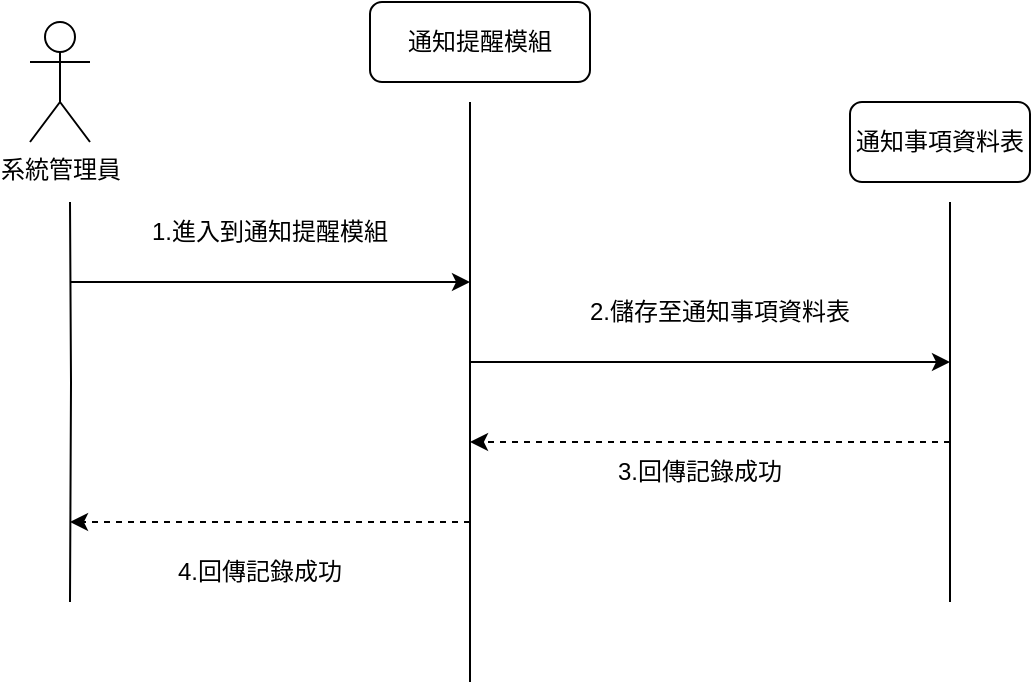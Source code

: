 <mxfile version="20.0.4" type="github" pages="5">
  <diagram id="kgpKYQtTHZ0yAKxKKP6v" name="Page-1">
    <mxGraphModel dx="244" dy="682" grid="1" gridSize="10" guides="1" tooltips="1" connect="1" arrows="1" fold="1" page="1" pageScale="1" pageWidth="850" pageHeight="1100" math="0" shadow="0">
      <root>
        <mxCell id="0" />
        <mxCell id="1" parent="0" />
        <mxCell id="VFp1g95IWsrFquDZL6Sb-7" value="" style="endArrow=none;html=1;rounded=0;" edge="1" parent="1">
          <mxGeometry width="50" height="50" relative="1" as="geometry">
            <mxPoint x="80" y="440" as="sourcePoint" />
            <mxPoint x="80" y="240" as="targetPoint" />
            <Array as="points">
              <mxPoint x="80.5" y="330" />
            </Array>
          </mxGeometry>
        </mxCell>
        <mxCell id="VFp1g95IWsrFquDZL6Sb-11" value="" style="endArrow=none;html=1;rounded=0;" edge="1" parent="1">
          <mxGeometry width="50" height="50" relative="1" as="geometry">
            <mxPoint x="280" y="480" as="sourcePoint" />
            <mxPoint x="280" y="190" as="targetPoint" />
            <Array as="points">
              <mxPoint x="280" y="350" />
            </Array>
          </mxGeometry>
        </mxCell>
        <mxCell id="VFp1g95IWsrFquDZL6Sb-16" value="系統管理員" style="shape=umlActor;verticalLabelPosition=bottom;verticalAlign=top;html=1;outlineConnect=0;" vertex="1" parent="1">
          <mxGeometry x="60" y="150" width="30" height="60" as="geometry" />
        </mxCell>
        <mxCell id="VFp1g95IWsrFquDZL6Sb-17" value="通知提醒模組" style="rounded=1;whiteSpace=wrap;html=1;" vertex="1" parent="1">
          <mxGeometry x="230" y="140" width="110" height="40" as="geometry" />
        </mxCell>
        <mxCell id="VFp1g95IWsrFquDZL6Sb-19" value="" style="endArrow=none;html=1;rounded=0;" edge="1" parent="1">
          <mxGeometry width="50" height="50" relative="1" as="geometry">
            <mxPoint x="520" y="440" as="sourcePoint" />
            <mxPoint x="520" y="240" as="targetPoint" />
          </mxGeometry>
        </mxCell>
        <mxCell id="VFp1g95IWsrFquDZL6Sb-29" value="通知事項資料表" style="rounded=1;whiteSpace=wrap;html=1;" vertex="1" parent="1">
          <mxGeometry x="470" y="190" width="90" height="40" as="geometry" />
        </mxCell>
        <mxCell id="VFp1g95IWsrFquDZL6Sb-30" value="" style="endArrow=classic;html=1;rounded=0;" edge="1" parent="1">
          <mxGeometry width="50" height="50" relative="1" as="geometry">
            <mxPoint x="80" y="280" as="sourcePoint" />
            <mxPoint x="280" y="280" as="targetPoint" />
          </mxGeometry>
        </mxCell>
        <mxCell id="VFp1g95IWsrFquDZL6Sb-31" value="" style="endArrow=classic;html=1;rounded=0;" edge="1" parent="1">
          <mxGeometry width="50" height="50" relative="1" as="geometry">
            <mxPoint x="280" y="320" as="sourcePoint" />
            <mxPoint x="520" y="320" as="targetPoint" />
          </mxGeometry>
        </mxCell>
        <mxCell id="VFp1g95IWsrFquDZL6Sb-32" value="" style="endArrow=classic;html=1;rounded=0;dashed=1;" edge="1" parent="1">
          <mxGeometry width="50" height="50" relative="1" as="geometry">
            <mxPoint x="520" y="360" as="sourcePoint" />
            <mxPoint x="280" y="360" as="targetPoint" />
          </mxGeometry>
        </mxCell>
        <mxCell id="VFp1g95IWsrFquDZL6Sb-33" value="" style="endArrow=classic;html=1;rounded=0;dashed=1;" edge="1" parent="1">
          <mxGeometry width="50" height="50" relative="1" as="geometry">
            <mxPoint x="280" y="400" as="sourcePoint" />
            <mxPoint x="80" y="400" as="targetPoint" />
          </mxGeometry>
        </mxCell>
        <mxCell id="VFp1g95IWsrFquDZL6Sb-34" value="1.進入到通知提醒模組" style="text;html=1;strokeColor=none;fillColor=none;align=center;verticalAlign=middle;whiteSpace=wrap;rounded=0;" vertex="1" parent="1">
          <mxGeometry x="120" y="240" width="120" height="30" as="geometry" />
        </mxCell>
        <mxCell id="VFp1g95IWsrFquDZL6Sb-35" value="2.儲存至通知事項資料表" style="text;html=1;strokeColor=none;fillColor=none;align=center;verticalAlign=middle;whiteSpace=wrap;rounded=0;" vertex="1" parent="1">
          <mxGeometry x="330" y="280" width="150" height="30" as="geometry" />
        </mxCell>
        <mxCell id="VFp1g95IWsrFquDZL6Sb-36" value="3.回傳記錄成功" style="text;html=1;strokeColor=none;fillColor=none;align=center;verticalAlign=middle;whiteSpace=wrap;rounded=0;" vertex="1" parent="1">
          <mxGeometry x="320" y="360" width="150" height="30" as="geometry" />
        </mxCell>
        <mxCell id="VFp1g95IWsrFquDZL6Sb-37" value="4.回傳記錄成功" style="text;html=1;strokeColor=none;fillColor=none;align=center;verticalAlign=middle;whiteSpace=wrap;rounded=0;" vertex="1" parent="1">
          <mxGeometry x="100" y="410" width="150" height="30" as="geometry" />
        </mxCell>
      </root>
    </mxGraphModel>
  </diagram>
  <diagram id="jjCCFCKRjTG3lVkjQCB6" name="Page-2">
    <mxGraphModel dx="220" dy="614" grid="1" gridSize="10" guides="1" tooltips="1" connect="1" arrows="1" fold="1" page="1" pageScale="1" pageWidth="827" pageHeight="1169" math="0" shadow="0">
      <root>
        <mxCell id="0" />
        <mxCell id="1" parent="0" />
        <mxCell id="RFW5p7QgDTBpAI8c5XWY-1" value="系統管理者" style="shape=umlActor;verticalLabelPosition=bottom;verticalAlign=top;html=1;outlineConnect=0;" vertex="1" parent="1">
          <mxGeometry x="140" y="70" width="30" height="60" as="geometry" />
        </mxCell>
        <mxCell id="RFW5p7QgDTBpAI8c5XWY-3" value="" style="endArrow=none;html=1;rounded=0;" edge="1" parent="1">
          <mxGeometry width="50" height="50" relative="1" as="geometry">
            <mxPoint x="160" y="440" as="sourcePoint" />
            <mxPoint x="160" y="160" as="targetPoint" />
          </mxGeometry>
        </mxCell>
        <mxCell id="RFW5p7QgDTBpAI8c5XWY-4" value="" style="endArrow=none;html=1;rounded=0;" edge="1" parent="1" target="RFW5p7QgDTBpAI8c5XWY-5">
          <mxGeometry width="50" height="50" relative="1" as="geometry">
            <mxPoint x="360" y="440" as="sourcePoint" />
            <mxPoint x="360" y="160" as="targetPoint" />
          </mxGeometry>
        </mxCell>
        <mxCell id="RFW5p7QgDTBpAI8c5XWY-5" value="通知事項資料表" style="rounded=1;whiteSpace=wrap;html=1;" vertex="1" parent="1">
          <mxGeometry x="300" y="90" width="120" height="60" as="geometry" />
        </mxCell>
        <mxCell id="RFW5p7QgDTBpAI8c5XWY-7" value="" style="endArrow=classic;html=1;rounded=0;" edge="1" parent="1">
          <mxGeometry width="50" height="50" relative="1" as="geometry">
            <mxPoint x="160" y="240" as="sourcePoint" />
            <mxPoint x="360" y="240" as="targetPoint" />
          </mxGeometry>
        </mxCell>
        <mxCell id="RFW5p7QgDTBpAI8c5XWY-8" value="" style="endArrow=classic;html=1;rounded=0;dashed=1;" edge="1" parent="1">
          <mxGeometry width="50" height="50" relative="1" as="geometry">
            <mxPoint x="360" y="360" as="sourcePoint" />
            <mxPoint x="160" y="360" as="targetPoint" />
          </mxGeometry>
        </mxCell>
        <mxCell id="RFW5p7QgDTBpAI8c5XWY-9" value="1.新增記錄至通知事項資料表" style="text;html=1;strokeColor=none;fillColor=none;align=center;verticalAlign=middle;whiteSpace=wrap;rounded=0;" vertex="1" parent="1">
          <mxGeometry x="180" y="190" width="160" height="30" as="geometry" />
        </mxCell>
        <mxCell id="RFW5p7QgDTBpAI8c5XWY-10" value="2.回傳記錄成功" style="text;html=1;strokeColor=none;fillColor=none;align=center;verticalAlign=middle;whiteSpace=wrap;rounded=0;" vertex="1" parent="1">
          <mxGeometry x="180" y="360" width="160" height="30" as="geometry" />
        </mxCell>
      </root>
    </mxGraphModel>
  </diagram>
  <diagram id="Z5D0dU-P582v8_k8Zbwn" name="Page-3">
    <mxGraphModel dx="244" dy="682" grid="1" gridSize="10" guides="1" tooltips="1" connect="1" arrows="1" fold="1" page="1" pageScale="1" pageWidth="827" pageHeight="1169" math="0" shadow="0">
      <root>
        <mxCell id="0" />
        <mxCell id="1" parent="0" />
        <mxCell id="qDALRveJ67quMBf9TSpX-1" value="" style="ellipse;whiteSpace=wrap;html=1;aspect=fixed;strokeColor=#000000;fillColor=#000000;" vertex="1" parent="1">
          <mxGeometry x="210" y="70" width="60" height="60" as="geometry" />
        </mxCell>
        <mxCell id="qDALRveJ67quMBf9TSpX-2" value="" style="endArrow=classic;html=1;rounded=0;exitX=0.5;exitY=1;exitDx=0;exitDy=0;" edge="1" parent="1" source="qDALRveJ67quMBf9TSpX-1" target="qDALRveJ67quMBf9TSpX-3">
          <mxGeometry width="50" height="50" relative="1" as="geometry">
            <mxPoint x="210" y="170" as="sourcePoint" />
            <mxPoint x="240" y="200" as="targetPoint" />
          </mxGeometry>
        </mxCell>
        <mxCell id="qDALRveJ67quMBf9TSpX-3" value="點選寄送通知" style="rounded=1;whiteSpace=wrap;html=1;" vertex="1" parent="1">
          <mxGeometry x="180" y="160" width="120" height="40" as="geometry" />
        </mxCell>
        <mxCell id="qDALRveJ67quMBf9TSpX-4" value="寄送通知失敗" style="rounded=1;whiteSpace=wrap;html=1;" vertex="1" parent="1">
          <mxGeometry x="280" y="320" width="120" height="40" as="geometry" />
        </mxCell>
        <mxCell id="qDALRveJ67quMBf9TSpX-9" style="edgeStyle=orthogonalEdgeStyle;rounded=0;orthogonalLoop=1;jettySize=auto;html=1;exitX=0;exitY=0.5;exitDx=0;exitDy=0;entryX=0.5;entryY=0;entryDx=0;entryDy=0;" edge="1" parent="1" source="qDALRveJ67quMBf9TSpX-5" target="qDALRveJ67quMBf9TSpX-7">
          <mxGeometry relative="1" as="geometry" />
        </mxCell>
        <mxCell id="qDALRveJ67quMBf9TSpX-10" style="edgeStyle=orthogonalEdgeStyle;rounded=0;orthogonalLoop=1;jettySize=auto;html=1;" edge="1" parent="1" source="qDALRveJ67quMBf9TSpX-5" target="qDALRveJ67quMBf9TSpX-4">
          <mxGeometry relative="1" as="geometry" />
        </mxCell>
        <mxCell id="qDALRveJ67quMBf9TSpX-5" value="" style="rhombus;whiteSpace=wrap;html=1;strokeColor=#000000;fillColor=#000000;" vertex="1" parent="1">
          <mxGeometry x="210" y="240" width="60" height="70" as="geometry" />
        </mxCell>
        <mxCell id="qDALRveJ67quMBf9TSpX-6" value="" style="endArrow=classic;html=1;rounded=0;exitX=0.5;exitY=1;exitDx=0;exitDy=0;entryX=0.5;entryY=0;entryDx=0;entryDy=0;" edge="1" parent="1" source="qDALRveJ67quMBf9TSpX-3" target="qDALRveJ67quMBf9TSpX-5">
          <mxGeometry width="50" height="50" relative="1" as="geometry">
            <mxPoint x="190" y="330" as="sourcePoint" />
            <mxPoint x="240" y="230" as="targetPoint" />
          </mxGeometry>
        </mxCell>
        <mxCell id="qDALRveJ67quMBf9TSpX-7" value="寄送通知成功" style="rounded=1;whiteSpace=wrap;html=1;" vertex="1" parent="1">
          <mxGeometry x="80" y="320" width="120" height="40" as="geometry" />
        </mxCell>
        <mxCell id="qDALRveJ67quMBf9TSpX-11" value="" style="endArrow=classic;html=1;rounded=0;exitX=0.5;exitY=1;exitDx=0;exitDy=0;" edge="1" parent="1" source="qDALRveJ67quMBf9TSpX-7">
          <mxGeometry width="50" height="50" relative="1" as="geometry">
            <mxPoint x="160" y="410" as="sourcePoint" />
            <mxPoint x="140" y="400" as="targetPoint" />
          </mxGeometry>
        </mxCell>
        <mxCell id="qDALRveJ67quMBf9TSpX-16" style="edgeStyle=orthogonalEdgeStyle;rounded=0;orthogonalLoop=1;jettySize=auto;html=1;entryX=0;entryY=0.5;entryDx=0;entryDy=0;" edge="1" parent="1" source="qDALRveJ67quMBf9TSpX-12" target="qDALRveJ67quMBf9TSpX-15">
          <mxGeometry relative="1" as="geometry" />
        </mxCell>
        <mxCell id="qDALRveJ67quMBf9TSpX-12" value="通知狀態顯示已寄送" style="rounded=1;whiteSpace=wrap;html=1;" vertex="1" parent="1">
          <mxGeometry x="80" y="400" width="120" height="40" as="geometry" />
        </mxCell>
        <mxCell id="qDALRveJ67quMBf9TSpX-17" style="edgeStyle=orthogonalEdgeStyle;rounded=0;orthogonalLoop=1;jettySize=auto;html=1;exitX=0.5;exitY=1;exitDx=0;exitDy=0;entryX=1;entryY=0.5;entryDx=0;entryDy=0;" edge="1" parent="1" source="qDALRveJ67quMBf9TSpX-13" target="qDALRveJ67quMBf9TSpX-15">
          <mxGeometry relative="1" as="geometry" />
        </mxCell>
        <mxCell id="qDALRveJ67quMBf9TSpX-13" value="通知狀態顯示未寄送" style="rounded=1;whiteSpace=wrap;html=1;" vertex="1" parent="1">
          <mxGeometry x="280" y="400" width="120" height="40" as="geometry" />
        </mxCell>
        <mxCell id="qDALRveJ67quMBf9TSpX-14" value="" style="endArrow=classic;html=1;rounded=0;exitX=0.5;exitY=1;exitDx=0;exitDy=0;entryX=0.5;entryY=0;entryDx=0;entryDy=0;" edge="1" parent="1" source="qDALRveJ67quMBf9TSpX-4" target="qDALRveJ67quMBf9TSpX-13">
          <mxGeometry width="50" height="50" relative="1" as="geometry">
            <mxPoint x="210" y="450" as="sourcePoint" />
            <mxPoint x="260" y="400" as="targetPoint" />
          </mxGeometry>
        </mxCell>
        <mxCell id="qDALRveJ67quMBf9TSpX-19" style="edgeStyle=orthogonalEdgeStyle;rounded=0;orthogonalLoop=1;jettySize=auto;html=1;entryX=0.5;entryY=0;entryDx=0;entryDy=0;" edge="1" parent="1" source="qDALRveJ67quMBf9TSpX-15" target="qDALRveJ67quMBf9TSpX-18">
          <mxGeometry relative="1" as="geometry" />
        </mxCell>
        <mxCell id="qDALRveJ67quMBf9TSpX-15" value="輸出通知事項頁面" style="rounded=1;whiteSpace=wrap;html=1;" vertex="1" parent="1">
          <mxGeometry x="190" y="480" width="100" height="40" as="geometry" />
        </mxCell>
        <mxCell id="qDALRveJ67quMBf9TSpX-18" value="" style="ellipse;shape=doubleEllipse;whiteSpace=wrap;html=1;aspect=fixed;strokeColor=#FFFFFF;fillColor=#000000;" vertex="1" parent="1">
          <mxGeometry x="215" y="570" width="50" height="50" as="geometry" />
        </mxCell>
        <mxCell id="qDALRveJ67quMBf9TSpX-20" value="確認" style="text;html=1;strokeColor=none;fillColor=none;align=center;verticalAlign=middle;whiteSpace=wrap;rounded=0;" vertex="1" parent="1">
          <mxGeometry x="140" y="290" width="60" height="30" as="geometry" />
        </mxCell>
        <mxCell id="qDALRveJ67quMBf9TSpX-21" value="取消" style="text;html=1;strokeColor=none;fillColor=none;align=center;verticalAlign=middle;whiteSpace=wrap;rounded=0;" vertex="1" parent="1">
          <mxGeometry x="280" y="290" width="60" height="30" as="geometry" />
        </mxCell>
      </root>
    </mxGraphModel>
  </diagram>
  <diagram id="53hPO4LdB1ifInNL-Aj1" name="Page-4">
    <mxGraphModel dx="946" dy="614" grid="1" gridSize="10" guides="1" tooltips="1" connect="1" arrows="1" fold="1" page="1" pageScale="1" pageWidth="827" pageHeight="1169" math="0" shadow="0">
      <root>
        <mxCell id="0" />
        <mxCell id="1" parent="0" />
        <mxCell id="A-eu4oEmn15ihSUFSYDH-3" value="" style="edgeStyle=orthogonalEdgeStyle;rounded=0;orthogonalLoop=1;jettySize=auto;html=1;" edge="1" parent="1" source="6IHXYQytZDnsvrviT9Fi-1" target="6IHXYQytZDnsvrviT9Fi-3">
          <mxGeometry relative="1" as="geometry" />
        </mxCell>
        <mxCell id="6IHXYQytZDnsvrviT9Fi-1" value="" style="ellipse;whiteSpace=wrap;html=1;aspect=fixed;strokeColor=#FFFFFF;fillColor=#000000;" vertex="1" parent="1">
          <mxGeometry x="90" y="100" width="60" height="60" as="geometry" />
        </mxCell>
        <mxCell id="A-eu4oEmn15ihSUFSYDH-5" value="" style="edgeStyle=orthogonalEdgeStyle;rounded=0;orthogonalLoop=1;jettySize=auto;html=1;" edge="1" parent="1" source="6IHXYQytZDnsvrviT9Fi-3" target="A-eu4oEmn15ihSUFSYDH-4">
          <mxGeometry relative="1" as="geometry" />
        </mxCell>
        <mxCell id="6IHXYQytZDnsvrviT9Fi-3" value="點選新增" style="rounded=1;whiteSpace=wrap;html=1;strokeColor=#000000;fillColor=#FFFFFF;" vertex="1" parent="1">
          <mxGeometry x="55" y="190" width="125" height="30" as="geometry" />
        </mxCell>
        <mxCell id="A-eu4oEmn15ihSUFSYDH-4" value="" style="rhombus;whiteSpace=wrap;html=1;strokeColor=#000000;fillColor=#000000;" vertex="1" parent="1">
          <mxGeometry x="92.5" y="260" width="50" height="60" as="geometry" />
        </mxCell>
        <mxCell id="A-eu4oEmn15ihSUFSYDH-7" value="" style="endArrow=none;html=1;rounded=0;exitX=1;exitY=0.5;exitDx=0;exitDy=0;" edge="1" parent="1" source="A-eu4oEmn15ihSUFSYDH-4">
          <mxGeometry width="50" height="50" relative="1" as="geometry">
            <mxPoint x="120" y="370" as="sourcePoint" />
            <mxPoint x="210" y="290" as="targetPoint" />
          </mxGeometry>
        </mxCell>
        <mxCell id="A-eu4oEmn15ihSUFSYDH-9" value="" style="endArrow=none;html=1;rounded=0;" edge="1" parent="1">
          <mxGeometry width="50" height="50" relative="1" as="geometry">
            <mxPoint x="210" y="200" as="sourcePoint" />
            <mxPoint x="210" y="290" as="targetPoint" />
          </mxGeometry>
        </mxCell>
        <mxCell id="A-eu4oEmn15ihSUFSYDH-10" value="" style="endArrow=classic;html=1;rounded=0;" edge="1" parent="1">
          <mxGeometry width="50" height="50" relative="1" as="geometry">
            <mxPoint x="210" y="200" as="sourcePoint" />
            <mxPoint x="180" y="200" as="targetPoint" />
          </mxGeometry>
        </mxCell>
        <mxCell id="A-eu4oEmn15ihSUFSYDH-11" value="" style="rhombus;whiteSpace=wrap;html=1;strokeColor=#000000;fillColor=#000000;" vertex="1" parent="1">
          <mxGeometry x="92.5" y="360" width="50" height="60" as="geometry" />
        </mxCell>
        <mxCell id="A-eu4oEmn15ihSUFSYDH-12" value="" style="endArrow=classic;html=1;rounded=0;exitX=0.5;exitY=1;exitDx=0;exitDy=0;" edge="1" parent="1" source="A-eu4oEmn15ihSUFSYDH-4" target="A-eu4oEmn15ihSUFSYDH-11">
          <mxGeometry width="50" height="50" relative="1" as="geometry">
            <mxPoint x="140" y="430" as="sourcePoint" />
            <mxPoint x="190" y="390" as="targetPoint" />
          </mxGeometry>
        </mxCell>
        <mxCell id="A-eu4oEmn15ihSUFSYDH-13" value="" style="endArrow=none;html=1;rounded=0;exitX=1;exitY=0.5;exitDx=0;exitDy=0;" edge="1" parent="1" source="A-eu4oEmn15ihSUFSYDH-11">
          <mxGeometry width="50" height="50" relative="1" as="geometry">
            <mxPoint x="140" y="400" as="sourcePoint" />
            <mxPoint x="210" y="390" as="targetPoint" />
          </mxGeometry>
        </mxCell>
        <mxCell id="3yum9KOLiFXer9U1sSCj-3" value="" style="edgeStyle=orthogonalEdgeStyle;rounded=0;orthogonalLoop=1;jettySize=auto;html=1;" edge="1" parent="1" source="A-eu4oEmn15ihSUFSYDH-16" target="3yum9KOLiFXer9U1sSCj-1">
          <mxGeometry relative="1" as="geometry" />
        </mxCell>
        <mxCell id="A-eu4oEmn15ihSUFSYDH-16" value="輸出通知事項頁面" style="rounded=1;whiteSpace=wrap;html=1;strokeColor=#000000;fillColor=#FFFFFF;" vertex="1" parent="1">
          <mxGeometry x="57.5" y="480" width="125" height="40" as="geometry" />
        </mxCell>
        <mxCell id="A-eu4oEmn15ihSUFSYDH-17" value="" style="endArrow=none;html=1;rounded=0;" edge="1" parent="1">
          <mxGeometry width="50" height="50" relative="1" as="geometry">
            <mxPoint x="210" y="500" as="sourcePoint" />
            <mxPoint x="210" y="390" as="targetPoint" />
          </mxGeometry>
        </mxCell>
        <mxCell id="A-eu4oEmn15ihSUFSYDH-19" value="" style="endArrow=classic;html=1;rounded=0;entryX=1;entryY=0.5;entryDx=0;entryDy=0;" edge="1" parent="1" target="A-eu4oEmn15ihSUFSYDH-16">
          <mxGeometry width="50" height="50" relative="1" as="geometry">
            <mxPoint x="210" y="500" as="sourcePoint" />
            <mxPoint x="180" y="370" as="targetPoint" />
          </mxGeometry>
        </mxCell>
        <mxCell id="A-eu4oEmn15ihSUFSYDH-20" value="" style="endArrow=none;html=1;rounded=0;exitX=1;exitY=0.5;exitDx=0;exitDy=0;" edge="1" parent="1">
          <mxGeometry width="50" height="50" relative="1" as="geometry">
            <mxPoint x="20" y="389.5" as="sourcePoint" />
            <mxPoint x="87.5" y="389.5" as="targetPoint" />
          </mxGeometry>
        </mxCell>
        <mxCell id="A-eu4oEmn15ihSUFSYDH-21" value="" style="endArrow=none;html=1;rounded=0;" edge="1" parent="1">
          <mxGeometry width="50" height="50" relative="1" as="geometry">
            <mxPoint x="20" y="500" as="sourcePoint" />
            <mxPoint x="20" y="390" as="targetPoint" />
          </mxGeometry>
        </mxCell>
        <mxCell id="A-eu4oEmn15ihSUFSYDH-22" value="" style="endArrow=classic;html=1;rounded=0;" edge="1" parent="1">
          <mxGeometry width="50" height="50" relative="1" as="geometry">
            <mxPoint x="20" y="500" as="sourcePoint" />
            <mxPoint x="60" y="500" as="targetPoint" />
          </mxGeometry>
        </mxCell>
        <mxCell id="3yum9KOLiFXer9U1sSCj-1" value="" style="ellipse;shape=doubleEllipse;whiteSpace=wrap;html=1;aspect=fixed;strokeColor=#FFFFFF;fillColor=#000000;" vertex="1" parent="1">
          <mxGeometry x="95" y="560" width="50" height="50" as="geometry" />
        </mxCell>
        <mxCell id="3yum9KOLiFXer9U1sSCj-7" value="畫面跳轉失敗" style="text;html=1;strokeColor=none;fillColor=none;align=center;verticalAlign=middle;whiteSpace=wrap;rounded=0;" vertex="1" parent="1">
          <mxGeometry x="210" y="230" width="80" height="30" as="geometry" />
        </mxCell>
        <mxCell id="3yum9KOLiFXer9U1sSCj-8" value="畫面跳轉成功" style="text;html=1;strokeColor=none;fillColor=none;align=center;verticalAlign=middle;whiteSpace=wrap;rounded=0;" vertex="1" parent="1">
          <mxGeometry x="130" y="320" width="80" height="30" as="geometry" />
        </mxCell>
        <mxCell id="3yum9KOLiFXer9U1sSCj-9" value="確認" style="text;html=1;strokeColor=none;fillColor=none;align=center;verticalAlign=middle;whiteSpace=wrap;rounded=0;" vertex="1" parent="1">
          <mxGeometry y="440" width="80" height="30" as="geometry" />
        </mxCell>
        <mxCell id="3yum9KOLiFXer9U1sSCj-10" value="取消" style="text;html=1;strokeColor=none;fillColor=none;align=center;verticalAlign=middle;whiteSpace=wrap;rounded=0;" vertex="1" parent="1">
          <mxGeometry x="150" y="440" width="80" height="30" as="geometry" />
        </mxCell>
      </root>
    </mxGraphModel>
  </diagram>
  <diagram id="WO6DUSpsMoDuo0VJmpcY" name="Page-5">
    <mxGraphModel dx="901" dy="513" grid="1" gridSize="10" guides="1" tooltips="1" connect="1" arrows="1" fold="1" page="1" pageScale="1" pageWidth="827" pageHeight="1169" math="0" shadow="0">
      <root>
        <mxCell id="0" />
        <mxCell id="1" parent="0" />
        <mxCell id="mUuRJkdMkY-IVTn2G7aA-5" value="" style="edgeStyle=orthogonalEdgeStyle;rounded=0;orthogonalLoop=1;jettySize=auto;html=1;" edge="1" parent="1" source="mUuRJkdMkY-IVTn2G7aA-1" target="mUuRJkdMkY-IVTn2G7aA-4">
          <mxGeometry relative="1" as="geometry" />
        </mxCell>
        <mxCell id="mUuRJkdMkY-IVTn2G7aA-1" value="" style="ellipse;whiteSpace=wrap;html=1;aspect=fixed;strokeColor=#000000;fillColor=#000000;" vertex="1" parent="1">
          <mxGeometry x="130" y="110" width="60" height="60" as="geometry" />
        </mxCell>
        <mxCell id="bkkXMzYv9kwIsax8t2AT-12" value="" style="edgeStyle=orthogonalEdgeStyle;rounded=0;orthogonalLoop=1;jettySize=auto;html=1;" edge="1" parent="1" source="mUuRJkdMkY-IVTn2G7aA-2" target="bkkXMzYv9kwIsax8t2AT-1">
          <mxGeometry relative="1" as="geometry" />
        </mxCell>
        <mxCell id="mUuRJkdMkY-IVTn2G7aA-2" value="" style="rhombus;whiteSpace=wrap;html=1;strokeColor=#000000;fillColor=#000000;" vertex="1" parent="1">
          <mxGeometry x="135" y="270" width="50" height="60" as="geometry" />
        </mxCell>
        <mxCell id="mUuRJkdMkY-IVTn2G7aA-6" value="" style="edgeStyle=orthogonalEdgeStyle;rounded=0;orthogonalLoop=1;jettySize=auto;html=1;" edge="1" parent="1" source="mUuRJkdMkY-IVTn2G7aA-4" target="mUuRJkdMkY-IVTn2G7aA-2">
          <mxGeometry relative="1" as="geometry" />
        </mxCell>
        <mxCell id="mUuRJkdMkY-IVTn2G7aA-4" value="點選刪除" style="rounded=1;whiteSpace=wrap;html=1;strokeColor=#000000;fillColor=#FFFFFF;gradientColor=none;" vertex="1" parent="1">
          <mxGeometry x="105" y="200" width="110" height="40" as="geometry" />
        </mxCell>
        <mxCell id="mUuRJkdMkY-IVTn2G7aA-7" value="" style="endArrow=none;html=1;rounded=0;exitX=1;exitY=0.5;exitDx=0;exitDy=0;" edge="1" parent="1" source="mUuRJkdMkY-IVTn2G7aA-2">
          <mxGeometry width="50" height="50" relative="1" as="geometry">
            <mxPoint x="160" y="340" as="sourcePoint" />
            <mxPoint x="270" y="300" as="targetPoint" />
          </mxGeometry>
        </mxCell>
        <mxCell id="mUuRJkdMkY-IVTn2G7aA-8" value="" style="endArrow=none;html=1;rounded=0;" edge="1" parent="1">
          <mxGeometry width="50" height="50" relative="1" as="geometry">
            <mxPoint x="270" y="300" as="sourcePoint" />
            <mxPoint x="270" y="220" as="targetPoint" />
          </mxGeometry>
        </mxCell>
        <mxCell id="mUuRJkdMkY-IVTn2G7aA-9" value="" style="endArrow=classic;html=1;rounded=0;entryX=1;entryY=0.5;entryDx=0;entryDy=0;" edge="1" parent="1" target="mUuRJkdMkY-IVTn2G7aA-4">
          <mxGeometry width="50" height="50" relative="1" as="geometry">
            <mxPoint x="270" y="220" as="sourcePoint" />
            <mxPoint x="210" y="290" as="targetPoint" />
          </mxGeometry>
        </mxCell>
        <mxCell id="bkkXMzYv9kwIsax8t2AT-1" value="" style="rhombus;whiteSpace=wrap;html=1;strokeColor=#000000;fillColor=#000000;" vertex="1" parent="1">
          <mxGeometry x="135" y="370" width="50" height="60" as="geometry" />
        </mxCell>
        <mxCell id="bkkXMzYv9kwIsax8t2AT-2" value="" style="endArrow=none;html=1;rounded=0;exitX=1;exitY=0.5;exitDx=0;exitDy=0;" edge="1" parent="1" source="bkkXMzYv9kwIsax8t2AT-1">
          <mxGeometry width="50" height="50" relative="1" as="geometry">
            <mxPoint x="180" y="410" as="sourcePoint" />
            <mxPoint x="250" y="400" as="targetPoint" />
          </mxGeometry>
        </mxCell>
        <mxCell id="bkkXMzYv9kwIsax8t2AT-3" value="" style="edgeStyle=orthogonalEdgeStyle;rounded=0;orthogonalLoop=1;jettySize=auto;html=1;" edge="1" parent="1" source="bkkXMzYv9kwIsax8t2AT-4" target="bkkXMzYv9kwIsax8t2AT-10">
          <mxGeometry relative="1" as="geometry" />
        </mxCell>
        <mxCell id="bkkXMzYv9kwIsax8t2AT-4" value="輸出通知事項頁面" style="rounded=1;whiteSpace=wrap;html=1;strokeColor=#000000;fillColor=#FFFFFF;" vertex="1" parent="1">
          <mxGeometry x="97.5" y="490" width="125" height="40" as="geometry" />
        </mxCell>
        <mxCell id="bkkXMzYv9kwIsax8t2AT-5" value="" style="endArrow=none;html=1;rounded=0;" edge="1" parent="1">
          <mxGeometry width="50" height="50" relative="1" as="geometry">
            <mxPoint x="250" y="510" as="sourcePoint" />
            <mxPoint x="250" y="400" as="targetPoint" />
          </mxGeometry>
        </mxCell>
        <mxCell id="bkkXMzYv9kwIsax8t2AT-6" value="" style="endArrow=classic;html=1;rounded=0;entryX=1;entryY=0.5;entryDx=0;entryDy=0;" edge="1" parent="1" target="bkkXMzYv9kwIsax8t2AT-4">
          <mxGeometry width="50" height="50" relative="1" as="geometry">
            <mxPoint x="250" y="510" as="sourcePoint" />
            <mxPoint x="220" y="380" as="targetPoint" />
          </mxGeometry>
        </mxCell>
        <mxCell id="bkkXMzYv9kwIsax8t2AT-7" value="" style="endArrow=none;html=1;rounded=0;" edge="1" parent="1">
          <mxGeometry width="50" height="50" relative="1" as="geometry">
            <mxPoint x="60" y="400" as="sourcePoint" />
            <mxPoint x="135" y="399.5" as="targetPoint" />
          </mxGeometry>
        </mxCell>
        <mxCell id="bkkXMzYv9kwIsax8t2AT-8" value="" style="endArrow=none;html=1;rounded=0;" edge="1" parent="1">
          <mxGeometry width="50" height="50" relative="1" as="geometry">
            <mxPoint x="60" y="510" as="sourcePoint" />
            <mxPoint x="60" y="400" as="targetPoint" />
          </mxGeometry>
        </mxCell>
        <mxCell id="bkkXMzYv9kwIsax8t2AT-9" value="" style="endArrow=classic;html=1;rounded=0;" edge="1" parent="1">
          <mxGeometry width="50" height="50" relative="1" as="geometry">
            <mxPoint x="60" y="510" as="sourcePoint" />
            <mxPoint x="100" y="510" as="targetPoint" />
          </mxGeometry>
        </mxCell>
        <mxCell id="bkkXMzYv9kwIsax8t2AT-10" value="" style="ellipse;shape=doubleEllipse;whiteSpace=wrap;html=1;aspect=fixed;strokeColor=#FFFFFF;fillColor=#000000;" vertex="1" parent="1">
          <mxGeometry x="135" y="570" width="50" height="50" as="geometry" />
        </mxCell>
        <mxCell id="bkkXMzYv9kwIsax8t2AT-11" value="取消" style="text;html=1;strokeColor=none;fillColor=none;align=center;verticalAlign=middle;whiteSpace=wrap;rounded=0;" vertex="1" parent="1">
          <mxGeometry x="190" y="450" width="80" height="30" as="geometry" />
        </mxCell>
        <mxCell id="bkkXMzYv9kwIsax8t2AT-13" value="確認" style="text;html=1;strokeColor=none;fillColor=none;align=center;verticalAlign=middle;whiteSpace=wrap;rounded=0;" vertex="1" parent="1">
          <mxGeometry x="40" y="450" width="80" height="30" as="geometry" />
        </mxCell>
        <mxCell id="TYo41iulH8ev7IWwx-Cm-1" value="畫面跳轉失敗" style="text;html=1;strokeColor=none;fillColor=none;align=center;verticalAlign=middle;whiteSpace=wrap;rounded=0;" vertex="1" parent="1">
          <mxGeometry x="270" y="240" width="80" height="30" as="geometry" />
        </mxCell>
        <mxCell id="mcJN1AyxvZ2MKIX16lWt-1" value="畫面跳轉成功" style="text;html=1;strokeColor=none;fillColor=none;align=center;verticalAlign=middle;whiteSpace=wrap;rounded=0;" vertex="1" parent="1">
          <mxGeometry x="170" y="330" width="80" height="30" as="geometry" />
        </mxCell>
      </root>
    </mxGraphModel>
  </diagram>
</mxfile>
